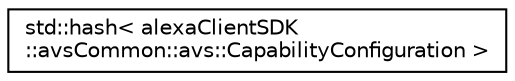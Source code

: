 digraph "Graphical Class Hierarchy"
{
 // LATEX_PDF_SIZE
  edge [fontname="Helvetica",fontsize="10",labelfontname="Helvetica",labelfontsize="10"];
  node [fontname="Helvetica",fontsize="10",shape=record];
  rankdir="LR";
  Node0 [label="std::hash\< alexaClientSDK\l::avsCommon::avs::CapabilityConfiguration \>",height=0.2,width=0.4,color="black", fillcolor="white", style="filled",URL="$structstd_1_1hash_3_01alexa_client_s_d_k_1_1avs_common_1_1avs_1_1_capability_configuration_01_4.html",tooltip=" "];
}
